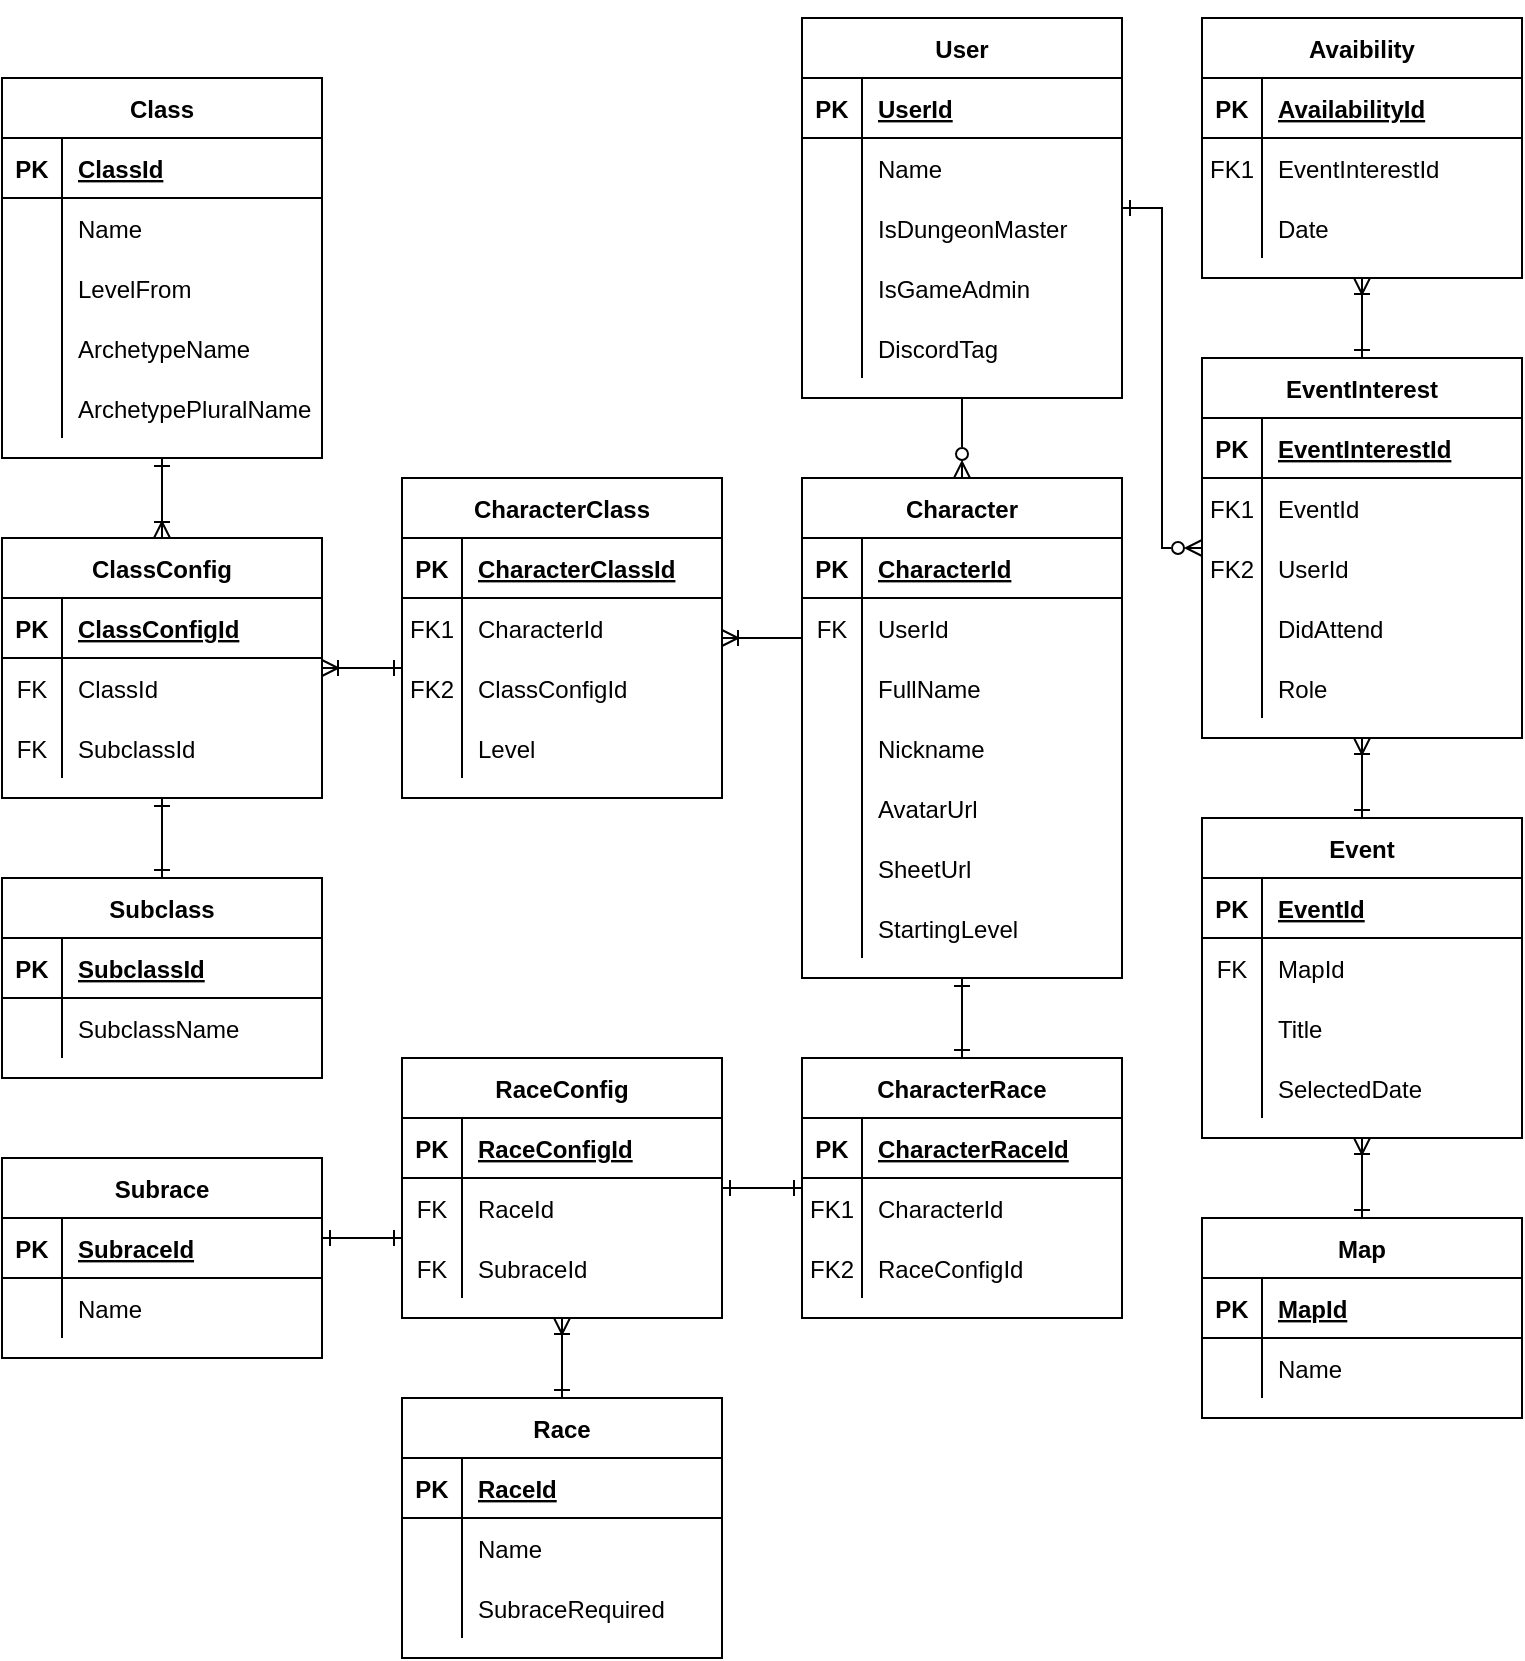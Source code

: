 <mxfile version="18.1.3" type="device"><diagram id="2PIoHwOyFSib4ZtVBoUn" name="Page-1"><mxGraphModel dx="2062" dy="1114" grid="1" gridSize="10" guides="1" tooltips="1" connect="1" arrows="1" fold="1" page="1" pageScale="1" pageWidth="827" pageHeight="1169" math="0" shadow="0"><root><mxCell id="0"/><mxCell id="1" parent="0"/><mxCell id="pl00mr86rT-ZZUNnbd3c-771" style="edgeStyle=elbowEdgeStyle;rounded=0;orthogonalLoop=1;jettySize=auto;elbow=vertical;html=1;startArrow=baseDash;startFill=0;endArrow=ERoneToMany;endFill=0;jumpStyle=arc;" parent="1" source="pl00mr86rT-ZZUNnbd3c-773" target="pl00mr86rT-ZZUNnbd3c-894" edge="1"><mxGeometry relative="1" as="geometry"/></mxCell><mxCell id="pl00mr86rT-ZZUNnbd3c-773" value="Character" style="shape=table;startSize=30;container=1;collapsible=1;childLayout=tableLayout;fixedRows=1;rowLines=0;fontStyle=1;align=center;resizeLast=1;strokeColor=default;" parent="1" vertex="1"><mxGeometry x="440" y="270" width="160" height="250" as="geometry"><mxRectangle x="250" y="50" width="100" height="30" as="alternateBounds"/></mxGeometry></mxCell><mxCell id="pl00mr86rT-ZZUNnbd3c-774" value="" style="shape=tableRow;horizontal=0;startSize=0;swimlaneHead=0;swimlaneBody=0;fillColor=none;collapsible=0;dropTarget=0;points=[[0,0.5],[1,0.5]];portConstraint=eastwest;top=0;left=0;right=0;bottom=1;strokeColor=default;" parent="pl00mr86rT-ZZUNnbd3c-773" vertex="1"><mxGeometry y="30" width="160" height="30" as="geometry"/></mxCell><mxCell id="pl00mr86rT-ZZUNnbd3c-775" value="PK" style="shape=partialRectangle;connectable=0;fillColor=none;top=0;left=0;bottom=0;right=0;fontStyle=1;overflow=hidden;strokeColor=default;" parent="pl00mr86rT-ZZUNnbd3c-774" vertex="1"><mxGeometry width="30" height="30" as="geometry"><mxRectangle width="30" height="30" as="alternateBounds"/></mxGeometry></mxCell><mxCell id="pl00mr86rT-ZZUNnbd3c-776" value="CharacterId" style="shape=partialRectangle;connectable=0;fillColor=none;top=0;left=0;bottom=0;right=0;align=left;spacingLeft=6;fontStyle=5;overflow=hidden;strokeColor=default;" parent="pl00mr86rT-ZZUNnbd3c-774" vertex="1"><mxGeometry x="30" width="130" height="30" as="geometry"><mxRectangle width="130" height="30" as="alternateBounds"/></mxGeometry></mxCell><mxCell id="pl00mr86rT-ZZUNnbd3c-777" value="" style="shape=tableRow;horizontal=0;startSize=0;swimlaneHead=0;swimlaneBody=0;fillColor=none;collapsible=0;dropTarget=0;points=[[0,0.5],[1,0.5]];portConstraint=eastwest;top=0;left=0;right=0;bottom=0;strokeColor=default;" parent="pl00mr86rT-ZZUNnbd3c-773" vertex="1"><mxGeometry y="60" width="160" height="30" as="geometry"/></mxCell><mxCell id="pl00mr86rT-ZZUNnbd3c-778" value="FK" style="shape=partialRectangle;connectable=0;fillColor=none;top=0;left=0;bottom=0;right=0;fontStyle=0;overflow=hidden;strokeColor=default;" parent="pl00mr86rT-ZZUNnbd3c-777" vertex="1"><mxGeometry width="30" height="30" as="geometry"><mxRectangle width="30" height="30" as="alternateBounds"/></mxGeometry></mxCell><mxCell id="pl00mr86rT-ZZUNnbd3c-779" value="UserId" style="shape=partialRectangle;connectable=0;fillColor=none;top=0;left=0;bottom=0;right=0;align=left;spacingLeft=6;fontStyle=0;overflow=hidden;strokeColor=default;" parent="pl00mr86rT-ZZUNnbd3c-777" vertex="1"><mxGeometry x="30" width="130" height="30" as="geometry"><mxRectangle width="130" height="30" as="alternateBounds"/></mxGeometry></mxCell><mxCell id="pl00mr86rT-ZZUNnbd3c-780" value="" style="shape=tableRow;horizontal=0;startSize=0;swimlaneHead=0;swimlaneBody=0;fillColor=none;collapsible=0;dropTarget=0;points=[[0,0.5],[1,0.5]];portConstraint=eastwest;top=0;left=0;right=0;bottom=0;strokeColor=default;" parent="pl00mr86rT-ZZUNnbd3c-773" vertex="1"><mxGeometry y="90" width="160" height="30" as="geometry"/></mxCell><mxCell id="pl00mr86rT-ZZUNnbd3c-781" value="" style="shape=partialRectangle;connectable=0;fillColor=none;top=0;left=0;bottom=0;right=0;editable=1;overflow=hidden;strokeColor=default;" parent="pl00mr86rT-ZZUNnbd3c-780" vertex="1"><mxGeometry width="30" height="30" as="geometry"><mxRectangle width="30" height="30" as="alternateBounds"/></mxGeometry></mxCell><mxCell id="pl00mr86rT-ZZUNnbd3c-782" value="FullName" style="shape=partialRectangle;connectable=0;fillColor=none;top=0;left=0;bottom=0;right=0;align=left;spacingLeft=6;overflow=hidden;strokeColor=default;" parent="pl00mr86rT-ZZUNnbd3c-780" vertex="1"><mxGeometry x="30" width="130" height="30" as="geometry"><mxRectangle width="130" height="30" as="alternateBounds"/></mxGeometry></mxCell><mxCell id="pl00mr86rT-ZZUNnbd3c-783" value="" style="shape=tableRow;horizontal=0;startSize=0;swimlaneHead=0;swimlaneBody=0;fillColor=none;collapsible=0;dropTarget=0;points=[[0,0.5],[1,0.5]];portConstraint=eastwest;top=0;left=0;right=0;bottom=0;strokeColor=default;" parent="pl00mr86rT-ZZUNnbd3c-773" vertex="1"><mxGeometry y="120" width="160" height="30" as="geometry"/></mxCell><mxCell id="pl00mr86rT-ZZUNnbd3c-784" value="" style="shape=partialRectangle;connectable=0;fillColor=none;top=0;left=0;bottom=0;right=0;editable=1;overflow=hidden;strokeColor=default;" parent="pl00mr86rT-ZZUNnbd3c-783" vertex="1"><mxGeometry width="30" height="30" as="geometry"><mxRectangle width="30" height="30" as="alternateBounds"/></mxGeometry></mxCell><mxCell id="pl00mr86rT-ZZUNnbd3c-785" value="Nickname" style="shape=partialRectangle;connectable=0;fillColor=none;top=0;left=0;bottom=0;right=0;align=left;spacingLeft=6;overflow=hidden;strokeColor=default;" parent="pl00mr86rT-ZZUNnbd3c-783" vertex="1"><mxGeometry x="30" width="130" height="30" as="geometry"><mxRectangle width="130" height="30" as="alternateBounds"/></mxGeometry></mxCell><mxCell id="pl00mr86rT-ZZUNnbd3c-786" value="" style="shape=tableRow;horizontal=0;startSize=0;swimlaneHead=0;swimlaneBody=0;fillColor=none;collapsible=0;dropTarget=0;points=[[0,0.5],[1,0.5]];portConstraint=eastwest;top=0;left=0;right=0;bottom=0;strokeColor=default;" parent="pl00mr86rT-ZZUNnbd3c-773" vertex="1"><mxGeometry y="150" width="160" height="30" as="geometry"/></mxCell><mxCell id="pl00mr86rT-ZZUNnbd3c-787" value="" style="shape=partialRectangle;connectable=0;fillColor=none;top=0;left=0;bottom=0;right=0;editable=1;overflow=hidden;strokeColor=default;" parent="pl00mr86rT-ZZUNnbd3c-786" vertex="1"><mxGeometry width="30" height="30" as="geometry"><mxRectangle width="30" height="30" as="alternateBounds"/></mxGeometry></mxCell><mxCell id="pl00mr86rT-ZZUNnbd3c-788" value="AvatarUrl" style="shape=partialRectangle;connectable=0;fillColor=none;top=0;left=0;bottom=0;right=0;align=left;spacingLeft=6;overflow=hidden;strokeColor=default;" parent="pl00mr86rT-ZZUNnbd3c-786" vertex="1"><mxGeometry x="30" width="130" height="30" as="geometry"><mxRectangle width="130" height="30" as="alternateBounds"/></mxGeometry></mxCell><mxCell id="pl00mr86rT-ZZUNnbd3c-789" value="" style="shape=tableRow;horizontal=0;startSize=0;swimlaneHead=0;swimlaneBody=0;fillColor=none;collapsible=0;dropTarget=0;points=[[0,0.5],[1,0.5]];portConstraint=eastwest;top=0;left=0;right=0;bottom=0;strokeColor=default;" parent="pl00mr86rT-ZZUNnbd3c-773" vertex="1"><mxGeometry y="180" width="160" height="30" as="geometry"/></mxCell><mxCell id="pl00mr86rT-ZZUNnbd3c-790" value="" style="shape=partialRectangle;connectable=0;fillColor=none;top=0;left=0;bottom=0;right=0;editable=1;overflow=hidden;strokeColor=default;" parent="pl00mr86rT-ZZUNnbd3c-789" vertex="1"><mxGeometry width="30" height="30" as="geometry"><mxRectangle width="30" height="30" as="alternateBounds"/></mxGeometry></mxCell><mxCell id="pl00mr86rT-ZZUNnbd3c-791" value="SheetUrl" style="shape=partialRectangle;connectable=0;fillColor=none;top=0;left=0;bottom=0;right=0;align=left;spacingLeft=6;overflow=hidden;strokeColor=default;" parent="pl00mr86rT-ZZUNnbd3c-789" vertex="1"><mxGeometry x="30" width="130" height="30" as="geometry"><mxRectangle width="130" height="30" as="alternateBounds"/></mxGeometry></mxCell><mxCell id="pl00mr86rT-ZZUNnbd3c-792" value="" style="shape=tableRow;horizontal=0;startSize=0;swimlaneHead=0;swimlaneBody=0;fillColor=none;collapsible=0;dropTarget=0;points=[[0,0.5],[1,0.5]];portConstraint=eastwest;top=0;left=0;right=0;bottom=0;strokeColor=default;" parent="pl00mr86rT-ZZUNnbd3c-773" vertex="1"><mxGeometry y="210" width="160" height="30" as="geometry"/></mxCell><mxCell id="pl00mr86rT-ZZUNnbd3c-793" value="" style="shape=partialRectangle;connectable=0;fillColor=none;top=0;left=0;bottom=0;right=0;editable=1;overflow=hidden;strokeColor=default;" parent="pl00mr86rT-ZZUNnbd3c-792" vertex="1"><mxGeometry width="30" height="30" as="geometry"><mxRectangle width="30" height="30" as="alternateBounds"/></mxGeometry></mxCell><mxCell id="pl00mr86rT-ZZUNnbd3c-794" value="StartingLevel" style="shape=partialRectangle;connectable=0;fillColor=none;top=0;left=0;bottom=0;right=0;align=left;spacingLeft=6;overflow=hidden;strokeColor=default;" parent="pl00mr86rT-ZZUNnbd3c-792" vertex="1"><mxGeometry x="30" width="130" height="30" as="geometry"><mxRectangle width="130" height="30" as="alternateBounds"/></mxGeometry></mxCell><mxCell id="pl00mr86rT-ZZUNnbd3c-795" style="edgeStyle=elbowEdgeStyle;rounded=0;orthogonalLoop=1;jettySize=auto;elbow=vertical;html=1;startArrow=ERone;startFill=0;endArrow=ERoneToMany;endFill=0;jumpStyle=arc;" parent="1" source="pl00mr86rT-ZZUNnbd3c-796" target="pl00mr86rT-ZZUNnbd3c-810" edge="1"><mxGeometry relative="1" as="geometry"/></mxCell><mxCell id="pl00mr86rT-ZZUNnbd3c-796" value="Event" style="shape=table;startSize=30;container=1;collapsible=1;childLayout=tableLayout;fixedRows=1;rowLines=0;fontStyle=1;align=center;resizeLast=1;strokeColor=default;" parent="1" vertex="1"><mxGeometry x="640" y="440" width="160" height="160" as="geometry"/></mxCell><mxCell id="pl00mr86rT-ZZUNnbd3c-797" value="" style="shape=tableRow;horizontal=0;startSize=0;swimlaneHead=0;swimlaneBody=0;fillColor=none;collapsible=0;dropTarget=0;points=[[0,0.5],[1,0.5]];portConstraint=eastwest;top=0;left=0;right=0;bottom=1;strokeColor=default;" parent="pl00mr86rT-ZZUNnbd3c-796" vertex="1"><mxGeometry y="30" width="160" height="30" as="geometry"/></mxCell><mxCell id="pl00mr86rT-ZZUNnbd3c-798" value="PK" style="shape=partialRectangle;connectable=0;fillColor=none;top=0;left=0;bottom=0;right=0;fontStyle=1;overflow=hidden;strokeColor=default;" parent="pl00mr86rT-ZZUNnbd3c-797" vertex="1"><mxGeometry width="30" height="30" as="geometry"><mxRectangle width="30" height="30" as="alternateBounds"/></mxGeometry></mxCell><mxCell id="pl00mr86rT-ZZUNnbd3c-799" value="EventId" style="shape=partialRectangle;connectable=0;fillColor=none;top=0;left=0;bottom=0;right=0;align=left;spacingLeft=6;fontStyle=5;overflow=hidden;strokeColor=default;" parent="pl00mr86rT-ZZUNnbd3c-797" vertex="1"><mxGeometry x="30" width="130" height="30" as="geometry"><mxRectangle width="130" height="30" as="alternateBounds"/></mxGeometry></mxCell><mxCell id="eulOB5lbCANw5u2mV5R6-4" value="" style="shape=tableRow;horizontal=0;startSize=0;swimlaneHead=0;swimlaneBody=0;fillColor=none;collapsible=0;dropTarget=0;points=[[0,0.5],[1,0.5]];portConstraint=eastwest;top=0;left=0;right=0;bottom=0;" vertex="1" parent="pl00mr86rT-ZZUNnbd3c-796"><mxGeometry y="60" width="160" height="30" as="geometry"/></mxCell><mxCell id="eulOB5lbCANw5u2mV5R6-5" value="FK" style="shape=partialRectangle;connectable=0;fillColor=none;top=0;left=0;bottom=0;right=0;fontStyle=0;overflow=hidden;" vertex="1" parent="eulOB5lbCANw5u2mV5R6-4"><mxGeometry width="30" height="30" as="geometry"><mxRectangle width="30" height="30" as="alternateBounds"/></mxGeometry></mxCell><mxCell id="eulOB5lbCANw5u2mV5R6-6" value="MapId" style="shape=partialRectangle;connectable=0;fillColor=none;top=0;left=0;bottom=0;right=0;align=left;spacingLeft=6;fontStyle=0;overflow=hidden;" vertex="1" parent="eulOB5lbCANw5u2mV5R6-4"><mxGeometry x="30" width="130" height="30" as="geometry"><mxRectangle width="130" height="30" as="alternateBounds"/></mxGeometry></mxCell><mxCell id="pl00mr86rT-ZZUNnbd3c-803" value="" style="shape=tableRow;horizontal=0;startSize=0;swimlaneHead=0;swimlaneBody=0;fillColor=none;collapsible=0;dropTarget=0;points=[[0,0.5],[1,0.5]];portConstraint=eastwest;top=0;left=0;right=0;bottom=0;strokeColor=default;" parent="pl00mr86rT-ZZUNnbd3c-796" vertex="1"><mxGeometry y="90" width="160" height="30" as="geometry"/></mxCell><mxCell id="pl00mr86rT-ZZUNnbd3c-804" value="" style="shape=partialRectangle;connectable=0;fillColor=none;top=0;left=0;bottom=0;right=0;editable=1;overflow=hidden;strokeColor=default;" parent="pl00mr86rT-ZZUNnbd3c-803" vertex="1"><mxGeometry width="30" height="30" as="geometry"><mxRectangle width="30" height="30" as="alternateBounds"/></mxGeometry></mxCell><mxCell id="pl00mr86rT-ZZUNnbd3c-805" value="Title" style="shape=partialRectangle;connectable=0;fillColor=none;top=0;left=0;bottom=0;right=0;align=left;spacingLeft=6;overflow=hidden;strokeColor=default;" parent="pl00mr86rT-ZZUNnbd3c-803" vertex="1"><mxGeometry x="30" width="130" height="30" as="geometry"><mxRectangle width="130" height="30" as="alternateBounds"/></mxGeometry></mxCell><mxCell id="pl00mr86rT-ZZUNnbd3c-806" value="" style="shape=tableRow;horizontal=0;startSize=0;swimlaneHead=0;swimlaneBody=0;fillColor=none;collapsible=0;dropTarget=0;points=[[0,0.5],[1,0.5]];portConstraint=eastwest;top=0;left=0;right=0;bottom=0;strokeColor=default;" parent="pl00mr86rT-ZZUNnbd3c-796" vertex="1"><mxGeometry y="120" width="160" height="30" as="geometry"/></mxCell><mxCell id="pl00mr86rT-ZZUNnbd3c-807" value="" style="shape=partialRectangle;connectable=0;fillColor=none;top=0;left=0;bottom=0;right=0;editable=1;overflow=hidden;strokeColor=default;" parent="pl00mr86rT-ZZUNnbd3c-806" vertex="1"><mxGeometry width="30" height="30" as="geometry"><mxRectangle width="30" height="30" as="alternateBounds"/></mxGeometry></mxCell><mxCell id="pl00mr86rT-ZZUNnbd3c-808" value="SelectedDate" style="shape=partialRectangle;connectable=0;fillColor=none;top=0;left=0;bottom=0;right=0;align=left;spacingLeft=6;overflow=hidden;strokeColor=default;" parent="pl00mr86rT-ZZUNnbd3c-806" vertex="1"><mxGeometry x="30" width="130" height="30" as="geometry"><mxRectangle width="130" height="30" as="alternateBounds"/></mxGeometry></mxCell><mxCell id="pl00mr86rT-ZZUNnbd3c-809" style="edgeStyle=elbowEdgeStyle;rounded=0;orthogonalLoop=1;jettySize=auto;elbow=vertical;html=1;startArrow=ERone;startFill=0;endArrow=ERoneToMany;endFill=0;jumpStyle=arc;" parent="1" source="pl00mr86rT-ZZUNnbd3c-810" target="pl00mr86rT-ZZUNnbd3c-823" edge="1"><mxGeometry relative="1" as="geometry"/></mxCell><mxCell id="pl00mr86rT-ZZUNnbd3c-810" value="EventInterest" style="shape=table;startSize=30;container=1;collapsible=1;childLayout=tableLayout;fixedRows=1;rowLines=0;fontStyle=1;align=center;resizeLast=1;strokeColor=default;" parent="1" vertex="1"><mxGeometry x="640" y="210" width="160" height="190" as="geometry"/></mxCell><mxCell id="pl00mr86rT-ZZUNnbd3c-811" value="" style="shape=tableRow;horizontal=0;startSize=0;swimlaneHead=0;swimlaneBody=0;fillColor=none;collapsible=0;dropTarget=0;points=[[0,0.5],[1,0.5]];portConstraint=eastwest;top=0;left=0;right=0;bottom=1;strokeColor=default;" parent="pl00mr86rT-ZZUNnbd3c-810" vertex="1"><mxGeometry y="30" width="160" height="30" as="geometry"/></mxCell><mxCell id="pl00mr86rT-ZZUNnbd3c-812" value="PK" style="shape=partialRectangle;connectable=0;fillColor=none;top=0;left=0;bottom=0;right=0;fontStyle=1;overflow=hidden;strokeColor=default;" parent="pl00mr86rT-ZZUNnbd3c-811" vertex="1"><mxGeometry width="30" height="30" as="geometry"><mxRectangle width="30" height="30" as="alternateBounds"/></mxGeometry></mxCell><mxCell id="pl00mr86rT-ZZUNnbd3c-813" value="EventInterestId" style="shape=partialRectangle;connectable=0;fillColor=none;top=0;left=0;bottom=0;right=0;align=left;spacingLeft=6;fontStyle=5;overflow=hidden;strokeColor=default;" parent="pl00mr86rT-ZZUNnbd3c-811" vertex="1"><mxGeometry x="30" width="130" height="30" as="geometry"><mxRectangle width="130" height="30" as="alternateBounds"/></mxGeometry></mxCell><mxCell id="pl00mr86rT-ZZUNnbd3c-814" value="" style="shape=tableRow;horizontal=0;startSize=0;swimlaneHead=0;swimlaneBody=0;fillColor=none;collapsible=0;dropTarget=0;points=[[0,0.5],[1,0.5]];portConstraint=eastwest;top=0;left=0;right=0;bottom=0;strokeColor=default;" parent="pl00mr86rT-ZZUNnbd3c-810" vertex="1"><mxGeometry y="60" width="160" height="30" as="geometry"/></mxCell><mxCell id="pl00mr86rT-ZZUNnbd3c-815" value="FK1" style="shape=partialRectangle;connectable=0;fillColor=none;top=0;left=0;bottom=0;right=0;fontStyle=0;overflow=hidden;strokeColor=default;" parent="pl00mr86rT-ZZUNnbd3c-814" vertex="1"><mxGeometry width="30" height="30" as="geometry"><mxRectangle width="30" height="30" as="alternateBounds"/></mxGeometry></mxCell><mxCell id="pl00mr86rT-ZZUNnbd3c-816" value="EventId" style="shape=partialRectangle;connectable=0;fillColor=none;top=0;left=0;bottom=0;right=0;align=left;spacingLeft=6;fontStyle=0;overflow=hidden;strokeColor=default;" parent="pl00mr86rT-ZZUNnbd3c-814" vertex="1"><mxGeometry x="30" width="130" height="30" as="geometry"><mxRectangle width="130" height="30" as="alternateBounds"/></mxGeometry></mxCell><mxCell id="pl00mr86rT-ZZUNnbd3c-817" value="" style="shape=tableRow;horizontal=0;startSize=0;swimlaneHead=0;swimlaneBody=0;fillColor=none;collapsible=0;dropTarget=0;points=[[0,0.5],[1,0.5]];portConstraint=eastwest;top=0;left=0;right=0;bottom=0;strokeColor=default;" parent="pl00mr86rT-ZZUNnbd3c-810" vertex="1"><mxGeometry y="90" width="160" height="30" as="geometry"/></mxCell><mxCell id="pl00mr86rT-ZZUNnbd3c-818" value="FK2" style="shape=partialRectangle;connectable=0;fillColor=none;top=0;left=0;bottom=0;right=0;fontStyle=0;overflow=hidden;strokeColor=default;" parent="pl00mr86rT-ZZUNnbd3c-817" vertex="1"><mxGeometry width="30" height="30" as="geometry"><mxRectangle width="30" height="30" as="alternateBounds"/></mxGeometry></mxCell><mxCell id="pl00mr86rT-ZZUNnbd3c-819" value="UserId" style="shape=partialRectangle;connectable=0;fillColor=none;top=0;left=0;bottom=0;right=0;align=left;spacingLeft=6;fontStyle=0;overflow=hidden;strokeColor=default;" parent="pl00mr86rT-ZZUNnbd3c-817" vertex="1"><mxGeometry x="30" width="130" height="30" as="geometry"><mxRectangle width="130" height="30" as="alternateBounds"/></mxGeometry></mxCell><mxCell id="pl00mr86rT-ZZUNnbd3c-820" value="" style="shape=tableRow;horizontal=0;startSize=0;swimlaneHead=0;swimlaneBody=0;fillColor=none;collapsible=0;dropTarget=0;points=[[0,0.5],[1,0.5]];portConstraint=eastwest;top=0;left=0;right=0;bottom=0;strokeColor=default;" parent="pl00mr86rT-ZZUNnbd3c-810" vertex="1"><mxGeometry y="120" width="160" height="30" as="geometry"/></mxCell><mxCell id="pl00mr86rT-ZZUNnbd3c-821" value="" style="shape=partialRectangle;connectable=0;fillColor=none;top=0;left=0;bottom=0;right=0;editable=1;overflow=hidden;strokeColor=default;" parent="pl00mr86rT-ZZUNnbd3c-820" vertex="1"><mxGeometry width="30" height="30" as="geometry"><mxRectangle width="30" height="30" as="alternateBounds"/></mxGeometry></mxCell><mxCell id="pl00mr86rT-ZZUNnbd3c-822" value="DidAttend" style="shape=partialRectangle;connectable=0;fillColor=none;top=0;left=0;bottom=0;right=0;align=left;spacingLeft=6;overflow=hidden;strokeColor=default;" parent="pl00mr86rT-ZZUNnbd3c-820" vertex="1"><mxGeometry x="30" width="130" height="30" as="geometry"><mxRectangle width="130" height="30" as="alternateBounds"/></mxGeometry></mxCell><mxCell id="u3rQ0SzodB-7-QJW2lzJ-1" value="" style="shape=tableRow;horizontal=0;startSize=0;swimlaneHead=0;swimlaneBody=0;fillColor=none;collapsible=0;dropTarget=0;points=[[0,0.5],[1,0.5]];portConstraint=eastwest;top=0;left=0;right=0;bottom=0;" parent="pl00mr86rT-ZZUNnbd3c-810" vertex="1"><mxGeometry y="150" width="160" height="30" as="geometry"/></mxCell><mxCell id="u3rQ0SzodB-7-QJW2lzJ-2" value="" style="shape=partialRectangle;connectable=0;fillColor=none;top=0;left=0;bottom=0;right=0;editable=1;overflow=hidden;" parent="u3rQ0SzodB-7-QJW2lzJ-1" vertex="1"><mxGeometry width="30" height="30" as="geometry"><mxRectangle width="30" height="30" as="alternateBounds"/></mxGeometry></mxCell><mxCell id="u3rQ0SzodB-7-QJW2lzJ-3" value="Role" style="shape=partialRectangle;connectable=0;fillColor=none;top=0;left=0;bottom=0;right=0;align=left;spacingLeft=6;overflow=hidden;" parent="u3rQ0SzodB-7-QJW2lzJ-1" vertex="1"><mxGeometry x="30" width="130" height="30" as="geometry"><mxRectangle width="130" height="30" as="alternateBounds"/></mxGeometry></mxCell><mxCell id="pl00mr86rT-ZZUNnbd3c-823" value="Avaibility" style="shape=table;startSize=30;container=1;collapsible=1;childLayout=tableLayout;fixedRows=1;rowLines=0;fontStyle=1;align=center;resizeLast=1;strokeColor=default;" parent="1" vertex="1"><mxGeometry x="640" y="40" width="160" height="130" as="geometry"/></mxCell><mxCell id="pl00mr86rT-ZZUNnbd3c-824" value="" style="shape=tableRow;horizontal=0;startSize=0;swimlaneHead=0;swimlaneBody=0;fillColor=none;collapsible=0;dropTarget=0;points=[[0,0.5],[1,0.5]];portConstraint=eastwest;top=0;left=0;right=0;bottom=1;strokeColor=default;" parent="pl00mr86rT-ZZUNnbd3c-823" vertex="1"><mxGeometry y="30" width="160" height="30" as="geometry"/></mxCell><mxCell id="pl00mr86rT-ZZUNnbd3c-825" value="PK" style="shape=partialRectangle;connectable=0;fillColor=none;top=0;left=0;bottom=0;right=0;fontStyle=1;overflow=hidden;strokeColor=default;" parent="pl00mr86rT-ZZUNnbd3c-824" vertex="1"><mxGeometry width="30" height="30" as="geometry"><mxRectangle width="30" height="30" as="alternateBounds"/></mxGeometry></mxCell><mxCell id="pl00mr86rT-ZZUNnbd3c-826" value="AvailabilityId" style="shape=partialRectangle;connectable=0;fillColor=none;top=0;left=0;bottom=0;right=0;align=left;spacingLeft=6;fontStyle=5;overflow=hidden;strokeColor=default;" parent="pl00mr86rT-ZZUNnbd3c-824" vertex="1"><mxGeometry x="30" width="130" height="30" as="geometry"><mxRectangle width="130" height="30" as="alternateBounds"/></mxGeometry></mxCell><mxCell id="pl00mr86rT-ZZUNnbd3c-827" value="" style="shape=tableRow;horizontal=0;startSize=0;swimlaneHead=0;swimlaneBody=0;fillColor=none;collapsible=0;dropTarget=0;points=[[0,0.5],[1,0.5]];portConstraint=eastwest;top=0;left=0;right=0;bottom=0;strokeColor=default;" parent="pl00mr86rT-ZZUNnbd3c-823" vertex="1"><mxGeometry y="60" width="160" height="30" as="geometry"/></mxCell><mxCell id="pl00mr86rT-ZZUNnbd3c-828" value="FK1" style="shape=partialRectangle;connectable=0;fillColor=none;top=0;left=0;bottom=0;right=0;fontStyle=0;overflow=hidden;strokeColor=default;" parent="pl00mr86rT-ZZUNnbd3c-827" vertex="1"><mxGeometry width="30" height="30" as="geometry"><mxRectangle width="30" height="30" as="alternateBounds"/></mxGeometry></mxCell><mxCell id="pl00mr86rT-ZZUNnbd3c-829" value="EventInterestId" style="shape=partialRectangle;connectable=0;fillColor=none;top=0;left=0;bottom=0;right=0;align=left;spacingLeft=6;fontStyle=0;overflow=hidden;strokeColor=default;" parent="pl00mr86rT-ZZUNnbd3c-827" vertex="1"><mxGeometry x="30" width="130" height="30" as="geometry"><mxRectangle width="130" height="30" as="alternateBounds"/></mxGeometry></mxCell><mxCell id="pl00mr86rT-ZZUNnbd3c-833" value="" style="shape=tableRow;horizontal=0;startSize=0;swimlaneHead=0;swimlaneBody=0;fillColor=none;collapsible=0;dropTarget=0;points=[[0,0.5],[1,0.5]];portConstraint=eastwest;top=0;left=0;right=0;bottom=0;strokeColor=default;" parent="pl00mr86rT-ZZUNnbd3c-823" vertex="1"><mxGeometry y="90" width="160" height="30" as="geometry"/></mxCell><mxCell id="pl00mr86rT-ZZUNnbd3c-834" value="" style="shape=partialRectangle;connectable=0;fillColor=none;top=0;left=0;bottom=0;right=0;editable=1;overflow=hidden;strokeColor=default;" parent="pl00mr86rT-ZZUNnbd3c-833" vertex="1"><mxGeometry width="30" height="30" as="geometry"><mxRectangle width="30" height="30" as="alternateBounds"/></mxGeometry></mxCell><mxCell id="pl00mr86rT-ZZUNnbd3c-835" value="Date" style="shape=partialRectangle;connectable=0;fillColor=none;top=0;left=0;bottom=0;right=0;align=left;spacingLeft=6;overflow=hidden;strokeColor=default;" parent="pl00mr86rT-ZZUNnbd3c-833" vertex="1"><mxGeometry x="30" width="130" height="30" as="geometry"><mxRectangle width="130" height="30" as="alternateBounds"/></mxGeometry></mxCell><mxCell id="pl00mr86rT-ZZUNnbd3c-836" style="edgeStyle=elbowEdgeStyle;rounded=0;orthogonalLoop=1;jettySize=auto;elbow=vertical;html=1;startArrow=baseDash;startFill=0;endArrow=ERzeroToMany;endFill=0;jumpStyle=arc;" parent="1" source="pl00mr86rT-ZZUNnbd3c-838" target="pl00mr86rT-ZZUNnbd3c-773" edge="1"><mxGeometry relative="1" as="geometry"/></mxCell><mxCell id="pl00mr86rT-ZZUNnbd3c-837" style="edgeStyle=elbowEdgeStyle;orthogonalLoop=1;jettySize=auto;html=1;startArrow=ERone;startFill=0;endArrow=ERzeroToMany;endFill=0;rounded=0;jumpStyle=arc;" parent="1" source="pl00mr86rT-ZZUNnbd3c-838" target="pl00mr86rT-ZZUNnbd3c-810" edge="1"><mxGeometry relative="1" as="geometry"/></mxCell><mxCell id="pl00mr86rT-ZZUNnbd3c-838" value="User" style="shape=table;startSize=30;container=1;collapsible=1;childLayout=tableLayout;fixedRows=1;rowLines=0;fontStyle=1;align=center;resizeLast=1;strokeColor=default;" parent="1" vertex="1"><mxGeometry x="440" y="40" width="160" height="190" as="geometry"/></mxCell><mxCell id="pl00mr86rT-ZZUNnbd3c-839" value="" style="shape=tableRow;horizontal=0;startSize=0;swimlaneHead=0;swimlaneBody=0;fillColor=none;collapsible=0;dropTarget=0;points=[[0,0.5],[1,0.5]];portConstraint=eastwest;top=0;left=0;right=0;bottom=1;strokeColor=default;" parent="pl00mr86rT-ZZUNnbd3c-838" vertex="1"><mxGeometry y="30" width="160" height="30" as="geometry"/></mxCell><mxCell id="pl00mr86rT-ZZUNnbd3c-840" value="PK" style="shape=partialRectangle;connectable=0;fillColor=none;top=0;left=0;bottom=0;right=0;fontStyle=1;overflow=hidden;strokeColor=default;" parent="pl00mr86rT-ZZUNnbd3c-839" vertex="1"><mxGeometry width="30" height="30" as="geometry"><mxRectangle width="30" height="30" as="alternateBounds"/></mxGeometry></mxCell><mxCell id="pl00mr86rT-ZZUNnbd3c-841" value="UserId" style="shape=partialRectangle;connectable=0;fillColor=none;top=0;left=0;bottom=0;right=0;align=left;spacingLeft=6;fontStyle=5;overflow=hidden;strokeColor=default;" parent="pl00mr86rT-ZZUNnbd3c-839" vertex="1"><mxGeometry x="30" width="130" height="30" as="geometry"><mxRectangle width="130" height="30" as="alternateBounds"/></mxGeometry></mxCell><mxCell id="pl00mr86rT-ZZUNnbd3c-842" value="" style="shape=tableRow;horizontal=0;startSize=0;swimlaneHead=0;swimlaneBody=0;fillColor=none;collapsible=0;dropTarget=0;points=[[0,0.5],[1,0.5]];portConstraint=eastwest;top=0;left=0;right=0;bottom=0;strokeColor=default;" parent="pl00mr86rT-ZZUNnbd3c-838" vertex="1"><mxGeometry y="60" width="160" height="30" as="geometry"/></mxCell><mxCell id="pl00mr86rT-ZZUNnbd3c-843" value="" style="shape=partialRectangle;connectable=0;fillColor=none;top=0;left=0;bottom=0;right=0;editable=1;overflow=hidden;strokeColor=default;" parent="pl00mr86rT-ZZUNnbd3c-842" vertex="1"><mxGeometry width="30" height="30" as="geometry"><mxRectangle width="30" height="30" as="alternateBounds"/></mxGeometry></mxCell><mxCell id="pl00mr86rT-ZZUNnbd3c-844" value="Name" style="shape=partialRectangle;connectable=0;fillColor=none;top=0;left=0;bottom=0;right=0;align=left;spacingLeft=6;overflow=hidden;strokeColor=default;" parent="pl00mr86rT-ZZUNnbd3c-842" vertex="1"><mxGeometry x="30" width="130" height="30" as="geometry"><mxRectangle width="130" height="30" as="alternateBounds"/></mxGeometry></mxCell><mxCell id="pl00mr86rT-ZZUNnbd3c-845" value="" style="shape=tableRow;horizontal=0;startSize=0;swimlaneHead=0;swimlaneBody=0;fillColor=none;collapsible=0;dropTarget=0;points=[[0,0.5],[1,0.5]];portConstraint=eastwest;top=0;left=0;right=0;bottom=0;strokeColor=default;" parent="pl00mr86rT-ZZUNnbd3c-838" vertex="1"><mxGeometry y="90" width="160" height="30" as="geometry"/></mxCell><mxCell id="pl00mr86rT-ZZUNnbd3c-846" value="" style="shape=partialRectangle;connectable=0;fillColor=none;top=0;left=0;bottom=0;right=0;editable=1;overflow=hidden;strokeColor=default;" parent="pl00mr86rT-ZZUNnbd3c-845" vertex="1"><mxGeometry width="30" height="30" as="geometry"><mxRectangle width="30" height="30" as="alternateBounds"/></mxGeometry></mxCell><mxCell id="pl00mr86rT-ZZUNnbd3c-847" value="IsDungeonMaster" style="shape=partialRectangle;connectable=0;fillColor=none;top=0;left=0;bottom=0;right=0;align=left;spacingLeft=6;overflow=hidden;strokeColor=default;" parent="pl00mr86rT-ZZUNnbd3c-845" vertex="1"><mxGeometry x="30" width="130" height="30" as="geometry"><mxRectangle width="130" height="30" as="alternateBounds"/></mxGeometry></mxCell><mxCell id="pl00mr86rT-ZZUNnbd3c-848" value="" style="shape=tableRow;horizontal=0;startSize=0;swimlaneHead=0;swimlaneBody=0;fillColor=none;collapsible=0;dropTarget=0;points=[[0,0.5],[1,0.5]];portConstraint=eastwest;top=0;left=0;right=0;bottom=0;strokeColor=default;" parent="pl00mr86rT-ZZUNnbd3c-838" vertex="1"><mxGeometry y="120" width="160" height="30" as="geometry"/></mxCell><mxCell id="pl00mr86rT-ZZUNnbd3c-849" value="" style="shape=partialRectangle;connectable=0;fillColor=none;top=0;left=0;bottom=0;right=0;editable=1;overflow=hidden;strokeColor=default;" parent="pl00mr86rT-ZZUNnbd3c-848" vertex="1"><mxGeometry width="30" height="30" as="geometry"><mxRectangle width="30" height="30" as="alternateBounds"/></mxGeometry></mxCell><mxCell id="pl00mr86rT-ZZUNnbd3c-850" value="IsGameAdmin" style="shape=partialRectangle;connectable=0;fillColor=none;top=0;left=0;bottom=0;right=0;align=left;spacingLeft=6;overflow=hidden;strokeColor=default;" parent="pl00mr86rT-ZZUNnbd3c-848" vertex="1"><mxGeometry x="30" width="130" height="30" as="geometry"><mxRectangle width="130" height="30" as="alternateBounds"/></mxGeometry></mxCell><mxCell id="pl00mr86rT-ZZUNnbd3c-851" value="" style="shape=tableRow;horizontal=0;startSize=0;swimlaneHead=0;swimlaneBody=0;fillColor=none;collapsible=0;dropTarget=0;points=[[0,0.5],[1,0.5]];portConstraint=eastwest;top=0;left=0;right=0;bottom=0;strokeColor=default;" parent="pl00mr86rT-ZZUNnbd3c-838" vertex="1"><mxGeometry y="150" width="160" height="30" as="geometry"/></mxCell><mxCell id="pl00mr86rT-ZZUNnbd3c-852" value="" style="shape=partialRectangle;connectable=0;fillColor=none;top=0;left=0;bottom=0;right=0;editable=1;overflow=hidden;strokeColor=default;" parent="pl00mr86rT-ZZUNnbd3c-851" vertex="1"><mxGeometry width="30" height="30" as="geometry"><mxRectangle width="30" height="30" as="alternateBounds"/></mxGeometry></mxCell><mxCell id="pl00mr86rT-ZZUNnbd3c-853" value="DiscordTag" style="shape=partialRectangle;connectable=0;fillColor=none;top=0;left=0;bottom=0;right=0;align=left;spacingLeft=6;overflow=hidden;strokeColor=default;" parent="pl00mr86rT-ZZUNnbd3c-851" vertex="1"><mxGeometry x="30" width="130" height="30" as="geometry"><mxRectangle width="130" height="30" as="alternateBounds"/></mxGeometry></mxCell><mxCell id="pl00mr86rT-ZZUNnbd3c-855" value="Class" style="shape=table;startSize=30;container=1;collapsible=1;childLayout=tableLayout;fixedRows=1;rowLines=0;fontStyle=1;align=center;resizeLast=1;strokeColor=default;" parent="1" vertex="1"><mxGeometry x="40" y="70" width="160" height="190" as="geometry"/></mxCell><mxCell id="pl00mr86rT-ZZUNnbd3c-856" value="" style="shape=tableRow;horizontal=0;startSize=0;swimlaneHead=0;swimlaneBody=0;fillColor=none;collapsible=0;dropTarget=0;points=[[0,0.5],[1,0.5]];portConstraint=eastwest;top=0;left=0;right=0;bottom=1;strokeColor=default;" parent="pl00mr86rT-ZZUNnbd3c-855" vertex="1"><mxGeometry y="30" width="160" height="30" as="geometry"/></mxCell><mxCell id="pl00mr86rT-ZZUNnbd3c-857" value="PK" style="shape=partialRectangle;connectable=0;fillColor=none;top=0;left=0;bottom=0;right=0;fontStyle=1;overflow=hidden;strokeColor=default;" parent="pl00mr86rT-ZZUNnbd3c-856" vertex="1"><mxGeometry width="30" height="30" as="geometry"><mxRectangle width="30" height="30" as="alternateBounds"/></mxGeometry></mxCell><mxCell id="pl00mr86rT-ZZUNnbd3c-858" value="ClassId" style="shape=partialRectangle;connectable=0;fillColor=none;top=0;left=0;bottom=0;right=0;align=left;spacingLeft=6;fontStyle=5;overflow=hidden;strokeColor=default;" parent="pl00mr86rT-ZZUNnbd3c-856" vertex="1"><mxGeometry x="30" width="130" height="30" as="geometry"><mxRectangle width="130" height="30" as="alternateBounds"/></mxGeometry></mxCell><mxCell id="pl00mr86rT-ZZUNnbd3c-859" value="" style="shape=tableRow;horizontal=0;startSize=0;swimlaneHead=0;swimlaneBody=0;fillColor=none;collapsible=0;dropTarget=0;points=[[0,0.5],[1,0.5]];portConstraint=eastwest;top=0;left=0;right=0;bottom=0;strokeColor=default;" parent="pl00mr86rT-ZZUNnbd3c-855" vertex="1"><mxGeometry y="60" width="160" height="30" as="geometry"/></mxCell><mxCell id="pl00mr86rT-ZZUNnbd3c-860" value="" style="shape=partialRectangle;connectable=0;fillColor=none;top=0;left=0;bottom=0;right=0;editable=1;overflow=hidden;strokeColor=default;" parent="pl00mr86rT-ZZUNnbd3c-859" vertex="1"><mxGeometry width="30" height="30" as="geometry"><mxRectangle width="30" height="30" as="alternateBounds"/></mxGeometry></mxCell><mxCell id="pl00mr86rT-ZZUNnbd3c-861" value="Name" style="shape=partialRectangle;connectable=0;fillColor=none;top=0;left=0;bottom=0;right=0;align=left;spacingLeft=6;overflow=hidden;strokeColor=default;" parent="pl00mr86rT-ZZUNnbd3c-859" vertex="1"><mxGeometry x="30" width="130" height="30" as="geometry"><mxRectangle width="130" height="30" as="alternateBounds"/></mxGeometry></mxCell><mxCell id="pl00mr86rT-ZZUNnbd3c-862" value="" style="shape=tableRow;horizontal=0;startSize=0;swimlaneHead=0;swimlaneBody=0;fillColor=none;collapsible=0;dropTarget=0;points=[[0,0.5],[1,0.5]];portConstraint=eastwest;top=0;left=0;right=0;bottom=0;strokeColor=default;" parent="pl00mr86rT-ZZUNnbd3c-855" vertex="1"><mxGeometry y="90" width="160" height="30" as="geometry"/></mxCell><mxCell id="pl00mr86rT-ZZUNnbd3c-863" value="" style="shape=partialRectangle;connectable=0;fillColor=none;top=0;left=0;bottom=0;right=0;editable=1;overflow=hidden;strokeColor=default;" parent="pl00mr86rT-ZZUNnbd3c-862" vertex="1"><mxGeometry width="30" height="30" as="geometry"><mxRectangle width="30" height="30" as="alternateBounds"/></mxGeometry></mxCell><mxCell id="pl00mr86rT-ZZUNnbd3c-864" value="LevelFrom" style="shape=partialRectangle;connectable=0;fillColor=none;top=0;left=0;bottom=0;right=0;align=left;spacingLeft=6;overflow=hidden;strokeColor=default;" parent="pl00mr86rT-ZZUNnbd3c-862" vertex="1"><mxGeometry x="30" width="130" height="30" as="geometry"><mxRectangle width="130" height="30" as="alternateBounds"/></mxGeometry></mxCell><mxCell id="QdIrigcbVR1fTFTvmTcF-112" value="" style="shape=tableRow;horizontal=0;startSize=0;swimlaneHead=0;swimlaneBody=0;fillColor=none;collapsible=0;dropTarget=0;points=[[0,0.5],[1,0.5]];portConstraint=eastwest;top=0;left=0;right=0;bottom=0;" parent="pl00mr86rT-ZZUNnbd3c-855" vertex="1"><mxGeometry y="120" width="160" height="30" as="geometry"/></mxCell><mxCell id="QdIrigcbVR1fTFTvmTcF-113" value="" style="shape=partialRectangle;connectable=0;fillColor=none;top=0;left=0;bottom=0;right=0;editable=1;overflow=hidden;" parent="QdIrigcbVR1fTFTvmTcF-112" vertex="1"><mxGeometry width="30" height="30" as="geometry"><mxRectangle width="30" height="30" as="alternateBounds"/></mxGeometry></mxCell><mxCell id="QdIrigcbVR1fTFTvmTcF-114" value="ArchetypeName" style="shape=partialRectangle;connectable=0;fillColor=none;top=0;left=0;bottom=0;right=0;align=left;spacingLeft=6;overflow=hidden;" parent="QdIrigcbVR1fTFTvmTcF-112" vertex="1"><mxGeometry x="30" width="130" height="30" as="geometry"><mxRectangle width="130" height="30" as="alternateBounds"/></mxGeometry></mxCell><mxCell id="QdIrigcbVR1fTFTvmTcF-115" value="" style="shape=tableRow;horizontal=0;startSize=0;swimlaneHead=0;swimlaneBody=0;fillColor=none;collapsible=0;dropTarget=0;points=[[0,0.5],[1,0.5]];portConstraint=eastwest;top=0;left=0;right=0;bottom=0;" parent="pl00mr86rT-ZZUNnbd3c-855" vertex="1"><mxGeometry y="150" width="160" height="30" as="geometry"/></mxCell><mxCell id="QdIrigcbVR1fTFTvmTcF-116" value="" style="shape=partialRectangle;connectable=0;fillColor=none;top=0;left=0;bottom=0;right=0;editable=1;overflow=hidden;" parent="QdIrigcbVR1fTFTvmTcF-115" vertex="1"><mxGeometry width="30" height="30" as="geometry"><mxRectangle width="30" height="30" as="alternateBounds"/></mxGeometry></mxCell><mxCell id="QdIrigcbVR1fTFTvmTcF-117" value="ArchetypePluralName" style="shape=partialRectangle;connectable=0;fillColor=none;top=0;left=0;bottom=0;right=0;align=left;spacingLeft=6;overflow=hidden;" parent="QdIrigcbVR1fTFTvmTcF-115" vertex="1"><mxGeometry x="30" width="130" height="30" as="geometry"><mxRectangle width="130" height="30" as="alternateBounds"/></mxGeometry></mxCell><mxCell id="pl00mr86rT-ZZUNnbd3c-866" value="Race" style="shape=table;startSize=30;container=1;collapsible=1;childLayout=tableLayout;fixedRows=1;rowLines=0;fontStyle=1;align=center;resizeLast=1;strokeColor=default;" parent="1" vertex="1"><mxGeometry x="240" y="730" width="160" height="130" as="geometry"/></mxCell><mxCell id="pl00mr86rT-ZZUNnbd3c-867" value="" style="shape=tableRow;horizontal=0;startSize=0;swimlaneHead=0;swimlaneBody=0;fillColor=none;collapsible=0;dropTarget=0;points=[[0,0.5],[1,0.5]];portConstraint=eastwest;top=0;left=0;right=0;bottom=1;strokeColor=default;" parent="pl00mr86rT-ZZUNnbd3c-866" vertex="1"><mxGeometry y="30" width="160" height="30" as="geometry"/></mxCell><mxCell id="pl00mr86rT-ZZUNnbd3c-868" value="PK" style="shape=partialRectangle;connectable=0;fillColor=none;top=0;left=0;bottom=0;right=0;fontStyle=1;overflow=hidden;strokeColor=default;" parent="pl00mr86rT-ZZUNnbd3c-867" vertex="1"><mxGeometry width="30" height="30" as="geometry"><mxRectangle width="30" height="30" as="alternateBounds"/></mxGeometry></mxCell><mxCell id="pl00mr86rT-ZZUNnbd3c-869" value="RaceId" style="shape=partialRectangle;connectable=0;fillColor=none;top=0;left=0;bottom=0;right=0;align=left;spacingLeft=6;fontStyle=5;overflow=hidden;strokeColor=default;" parent="pl00mr86rT-ZZUNnbd3c-867" vertex="1"><mxGeometry x="30" width="130" height="30" as="geometry"><mxRectangle width="130" height="30" as="alternateBounds"/></mxGeometry></mxCell><mxCell id="pl00mr86rT-ZZUNnbd3c-870" value="" style="shape=tableRow;horizontal=0;startSize=0;swimlaneHead=0;swimlaneBody=0;fillColor=none;collapsible=0;dropTarget=0;points=[[0,0.5],[1,0.5]];portConstraint=eastwest;top=0;left=0;right=0;bottom=0;strokeColor=default;" parent="pl00mr86rT-ZZUNnbd3c-866" vertex="1"><mxGeometry y="60" width="160" height="30" as="geometry"/></mxCell><mxCell id="pl00mr86rT-ZZUNnbd3c-871" value="" style="shape=partialRectangle;connectable=0;fillColor=none;top=0;left=0;bottom=0;right=0;editable=1;overflow=hidden;strokeColor=default;" parent="pl00mr86rT-ZZUNnbd3c-870" vertex="1"><mxGeometry width="30" height="30" as="geometry"><mxRectangle width="30" height="30" as="alternateBounds"/></mxGeometry></mxCell><mxCell id="pl00mr86rT-ZZUNnbd3c-872" value="Name" style="shape=partialRectangle;connectable=0;fillColor=none;top=0;left=0;bottom=0;right=0;align=left;spacingLeft=6;overflow=hidden;strokeColor=default;" parent="pl00mr86rT-ZZUNnbd3c-870" vertex="1"><mxGeometry x="30" width="130" height="30" as="geometry"><mxRectangle width="130" height="30" as="alternateBounds"/></mxGeometry></mxCell><mxCell id="u3rQ0SzodB-7-QJW2lzJ-4" value="" style="shape=tableRow;horizontal=0;startSize=0;swimlaneHead=0;swimlaneBody=0;fillColor=none;collapsible=0;dropTarget=0;points=[[0,0.5],[1,0.5]];portConstraint=eastwest;top=0;left=0;right=0;bottom=0;" parent="pl00mr86rT-ZZUNnbd3c-866" vertex="1"><mxGeometry y="90" width="160" height="30" as="geometry"/></mxCell><mxCell id="u3rQ0SzodB-7-QJW2lzJ-5" value="" style="shape=partialRectangle;connectable=0;fillColor=none;top=0;left=0;bottom=0;right=0;editable=1;overflow=hidden;" parent="u3rQ0SzodB-7-QJW2lzJ-4" vertex="1"><mxGeometry width="30" height="30" as="geometry"><mxRectangle width="30" height="30" as="alternateBounds"/></mxGeometry></mxCell><mxCell id="u3rQ0SzodB-7-QJW2lzJ-6" value="SubraceRequired" style="shape=partialRectangle;connectable=0;fillColor=none;top=0;left=0;bottom=0;right=0;align=left;spacingLeft=6;overflow=hidden;" parent="u3rQ0SzodB-7-QJW2lzJ-4" vertex="1"><mxGeometry x="30" width="130" height="30" as="geometry"><mxRectangle width="130" height="30" as="alternateBounds"/></mxGeometry></mxCell><mxCell id="pl00mr86rT-ZZUNnbd3c-873" value="Subclass" style="shape=table;startSize=30;container=1;collapsible=1;childLayout=tableLayout;fixedRows=1;rowLines=0;fontStyle=1;align=center;resizeLast=1;strokeColor=default;" parent="1" vertex="1"><mxGeometry x="40" y="470" width="160" height="100" as="geometry"/></mxCell><mxCell id="pl00mr86rT-ZZUNnbd3c-874" value="" style="shape=tableRow;horizontal=0;startSize=0;swimlaneHead=0;swimlaneBody=0;fillColor=none;collapsible=0;dropTarget=0;points=[[0,0.5],[1,0.5]];portConstraint=eastwest;top=0;left=0;right=0;bottom=1;strokeColor=default;" parent="pl00mr86rT-ZZUNnbd3c-873" vertex="1"><mxGeometry y="30" width="160" height="30" as="geometry"/></mxCell><mxCell id="pl00mr86rT-ZZUNnbd3c-875" value="PK" style="shape=partialRectangle;connectable=0;fillColor=none;top=0;left=0;bottom=0;right=0;fontStyle=1;overflow=hidden;strokeColor=default;" parent="pl00mr86rT-ZZUNnbd3c-874" vertex="1"><mxGeometry width="30" height="30" as="geometry"><mxRectangle width="30" height="30" as="alternateBounds"/></mxGeometry></mxCell><mxCell id="pl00mr86rT-ZZUNnbd3c-876" value="SubclassId" style="shape=partialRectangle;connectable=0;fillColor=none;top=0;left=0;bottom=0;right=0;align=left;spacingLeft=6;fontStyle=5;overflow=hidden;strokeColor=default;" parent="pl00mr86rT-ZZUNnbd3c-874" vertex="1"><mxGeometry x="30" width="130" height="30" as="geometry"><mxRectangle width="130" height="30" as="alternateBounds"/></mxGeometry></mxCell><mxCell id="pl00mr86rT-ZZUNnbd3c-880" value="" style="shape=tableRow;horizontal=0;startSize=0;swimlaneHead=0;swimlaneBody=0;fillColor=none;collapsible=0;dropTarget=0;points=[[0,0.5],[1,0.5]];portConstraint=eastwest;top=0;left=0;right=0;bottom=0;strokeColor=default;" parent="pl00mr86rT-ZZUNnbd3c-873" vertex="1"><mxGeometry y="60" width="160" height="30" as="geometry"/></mxCell><mxCell id="pl00mr86rT-ZZUNnbd3c-881" value="" style="shape=partialRectangle;connectable=0;fillColor=none;top=0;left=0;bottom=0;right=0;editable=1;overflow=hidden;strokeColor=default;" parent="pl00mr86rT-ZZUNnbd3c-880" vertex="1"><mxGeometry width="30" height="30" as="geometry"><mxRectangle width="30" height="30" as="alternateBounds"/></mxGeometry></mxCell><mxCell id="pl00mr86rT-ZZUNnbd3c-882" value="SubclassName" style="shape=partialRectangle;connectable=0;fillColor=none;top=0;left=0;bottom=0;right=0;align=left;spacingLeft=6;overflow=hidden;strokeColor=default;" parent="pl00mr86rT-ZZUNnbd3c-880" vertex="1"><mxGeometry x="30" width="130" height="30" as="geometry"><mxRectangle width="130" height="30" as="alternateBounds"/></mxGeometry></mxCell><mxCell id="pl00mr86rT-ZZUNnbd3c-883" value="Subrace" style="shape=table;startSize=30;container=1;collapsible=1;childLayout=tableLayout;fixedRows=1;rowLines=0;fontStyle=1;align=center;resizeLast=1;strokeColor=default;" parent="1" vertex="1"><mxGeometry x="40" y="610" width="160" height="100" as="geometry"><mxRectangle x="1030" y="600" width="80" height="30" as="alternateBounds"/></mxGeometry></mxCell><mxCell id="pl00mr86rT-ZZUNnbd3c-884" value="" style="shape=tableRow;horizontal=0;startSize=0;swimlaneHead=0;swimlaneBody=0;fillColor=none;collapsible=0;dropTarget=0;points=[[0,0.5],[1,0.5]];portConstraint=eastwest;top=0;left=0;right=0;bottom=1;strokeColor=default;" parent="pl00mr86rT-ZZUNnbd3c-883" vertex="1"><mxGeometry y="30" width="160" height="30" as="geometry"/></mxCell><mxCell id="pl00mr86rT-ZZUNnbd3c-885" value="PK" style="shape=partialRectangle;connectable=0;fillColor=none;top=0;left=0;bottom=0;right=0;fontStyle=1;overflow=hidden;strokeColor=default;" parent="pl00mr86rT-ZZUNnbd3c-884" vertex="1"><mxGeometry width="30" height="30" as="geometry"><mxRectangle width="30" height="30" as="alternateBounds"/></mxGeometry></mxCell><mxCell id="pl00mr86rT-ZZUNnbd3c-886" value="SubraceId" style="shape=partialRectangle;connectable=0;fillColor=none;top=0;left=0;bottom=0;right=0;align=left;spacingLeft=6;fontStyle=5;overflow=hidden;strokeColor=default;" parent="pl00mr86rT-ZZUNnbd3c-884" vertex="1"><mxGeometry x="30" width="130" height="30" as="geometry"><mxRectangle width="130" height="30" as="alternateBounds"/></mxGeometry></mxCell><mxCell id="pl00mr86rT-ZZUNnbd3c-890" value="" style="shape=tableRow;horizontal=0;startSize=0;swimlaneHead=0;swimlaneBody=0;fillColor=none;collapsible=0;dropTarget=0;points=[[0,0.5],[1,0.5]];portConstraint=eastwest;top=0;left=0;right=0;bottom=0;strokeColor=default;" parent="pl00mr86rT-ZZUNnbd3c-883" vertex="1"><mxGeometry y="60" width="160" height="30" as="geometry"/></mxCell><mxCell id="pl00mr86rT-ZZUNnbd3c-891" value="" style="shape=partialRectangle;connectable=0;fillColor=none;top=0;left=0;bottom=0;right=0;editable=1;overflow=hidden;strokeColor=default;" parent="pl00mr86rT-ZZUNnbd3c-890" vertex="1"><mxGeometry width="30" height="30" as="geometry"><mxRectangle width="30" height="30" as="alternateBounds"/></mxGeometry></mxCell><mxCell id="pl00mr86rT-ZZUNnbd3c-892" value="Name" style="shape=partialRectangle;connectable=0;fillColor=none;top=0;left=0;bottom=0;right=0;align=left;spacingLeft=6;overflow=hidden;strokeColor=default;" parent="pl00mr86rT-ZZUNnbd3c-890" vertex="1"><mxGeometry x="30" width="130" height="30" as="geometry"><mxRectangle width="130" height="30" as="alternateBounds"/></mxGeometry></mxCell><mxCell id="V8rTB4gRxZXSMnKNT5NC-113" style="edgeStyle=elbowEdgeStyle;rounded=0;jumpStyle=arc;orthogonalLoop=1;jettySize=auto;html=1;startArrow=ERone;startFill=0;endArrow=ERoneToMany;endFill=0;elbow=vertical;" parent="1" source="pl00mr86rT-ZZUNnbd3c-894" target="V8rTB4gRxZXSMnKNT5NC-53" edge="1"><mxGeometry relative="1" as="geometry"/></mxCell><mxCell id="pl00mr86rT-ZZUNnbd3c-894" value="CharacterClass" style="shape=table;startSize=30;container=1;collapsible=1;childLayout=tableLayout;fixedRows=1;rowLines=0;fontStyle=1;align=center;resizeLast=1;strokeColor=default;" parent="1" vertex="1"><mxGeometry x="240" y="270" width="160" height="160" as="geometry"/></mxCell><mxCell id="V8rTB4gRxZXSMnKNT5NC-66" value="" style="shape=tableRow;horizontal=0;startSize=0;swimlaneHead=0;swimlaneBody=0;fillColor=none;collapsible=0;dropTarget=0;points=[[0,0.5],[1,0.5]];portConstraint=eastwest;top=0;left=0;right=0;bottom=1;" parent="pl00mr86rT-ZZUNnbd3c-894" vertex="1"><mxGeometry y="30" width="160" height="30" as="geometry"/></mxCell><mxCell id="V8rTB4gRxZXSMnKNT5NC-67" value="PK" style="shape=partialRectangle;connectable=0;fillColor=none;top=0;left=0;bottom=0;right=0;fontStyle=1;overflow=hidden;" parent="V8rTB4gRxZXSMnKNT5NC-66" vertex="1"><mxGeometry width="30" height="30" as="geometry"><mxRectangle width="30" height="30" as="alternateBounds"/></mxGeometry></mxCell><mxCell id="V8rTB4gRxZXSMnKNT5NC-68" value="CharacterClassId" style="shape=partialRectangle;connectable=0;fillColor=none;top=0;left=0;bottom=0;right=0;align=left;spacingLeft=6;fontStyle=5;overflow=hidden;" parent="V8rTB4gRxZXSMnKNT5NC-66" vertex="1"><mxGeometry x="30" width="130" height="30" as="geometry"><mxRectangle width="130" height="30" as="alternateBounds"/></mxGeometry></mxCell><mxCell id="pl00mr86rT-ZZUNnbd3c-895" value="" style="shape=tableRow;horizontal=0;startSize=0;swimlaneHead=0;swimlaneBody=0;fillColor=none;collapsible=0;dropTarget=0;points=[[0,0.5],[1,0.5]];portConstraint=eastwest;top=0;left=0;right=0;bottom=0;strokeColor=default;" parent="pl00mr86rT-ZZUNnbd3c-894" vertex="1"><mxGeometry y="60" width="160" height="30" as="geometry"/></mxCell><mxCell id="pl00mr86rT-ZZUNnbd3c-896" value="FK1" style="shape=partialRectangle;connectable=0;fillColor=none;top=0;left=0;bottom=0;right=0;fontStyle=0;overflow=hidden;strokeColor=default;" parent="pl00mr86rT-ZZUNnbd3c-895" vertex="1"><mxGeometry width="30" height="30" as="geometry"><mxRectangle width="30" height="30" as="alternateBounds"/></mxGeometry></mxCell><mxCell id="pl00mr86rT-ZZUNnbd3c-897" value="CharacterId" style="shape=partialRectangle;connectable=0;fillColor=none;top=0;left=0;bottom=0;right=0;align=left;spacingLeft=6;fontStyle=0;overflow=hidden;strokeColor=default;" parent="pl00mr86rT-ZZUNnbd3c-895" vertex="1"><mxGeometry x="30" width="130" height="30" as="geometry"><mxRectangle width="130" height="30" as="alternateBounds"/></mxGeometry></mxCell><mxCell id="pl00mr86rT-ZZUNnbd3c-901" value="" style="shape=tableRow;horizontal=0;startSize=0;swimlaneHead=0;swimlaneBody=0;fillColor=none;collapsible=0;dropTarget=0;points=[[0,0.5],[1,0.5]];portConstraint=eastwest;top=0;left=0;right=0;bottom=0;strokeColor=default;" parent="pl00mr86rT-ZZUNnbd3c-894" vertex="1"><mxGeometry y="90" width="160" height="30" as="geometry"/></mxCell><mxCell id="pl00mr86rT-ZZUNnbd3c-902" value="FK2" style="shape=partialRectangle;connectable=0;fillColor=none;top=0;left=0;bottom=0;right=0;fontStyle=0;overflow=hidden;strokeColor=default;" parent="pl00mr86rT-ZZUNnbd3c-901" vertex="1"><mxGeometry width="30" height="30" as="geometry"><mxRectangle width="30" height="30" as="alternateBounds"/></mxGeometry></mxCell><mxCell id="pl00mr86rT-ZZUNnbd3c-903" value="ClassConfigId" style="shape=partialRectangle;connectable=0;fillColor=none;top=0;left=0;bottom=0;right=0;align=left;spacingLeft=6;fontStyle=0;overflow=hidden;strokeColor=default;" parent="pl00mr86rT-ZZUNnbd3c-901" vertex="1"><mxGeometry x="30" width="130" height="30" as="geometry"><mxRectangle width="130" height="30" as="alternateBounds"/></mxGeometry></mxCell><mxCell id="pl00mr86rT-ZZUNnbd3c-904" value="" style="shape=tableRow;horizontal=0;startSize=0;swimlaneHead=0;swimlaneBody=0;fillColor=none;collapsible=0;dropTarget=0;points=[[0,0.5],[1,0.5]];portConstraint=eastwest;top=0;left=0;right=0;bottom=0;strokeColor=default;" parent="pl00mr86rT-ZZUNnbd3c-894" vertex="1"><mxGeometry y="120" width="160" height="30" as="geometry"/></mxCell><mxCell id="pl00mr86rT-ZZUNnbd3c-905" value="" style="shape=partialRectangle;connectable=0;fillColor=none;top=0;left=0;bottom=0;right=0;editable=1;overflow=hidden;strokeColor=default;" parent="pl00mr86rT-ZZUNnbd3c-904" vertex="1"><mxGeometry width="30" height="30" as="geometry"><mxRectangle width="30" height="30" as="alternateBounds"/></mxGeometry></mxCell><mxCell id="pl00mr86rT-ZZUNnbd3c-906" value="Level" style="shape=partialRectangle;connectable=0;fillColor=none;top=0;left=0;bottom=0;right=0;align=left;spacingLeft=6;overflow=hidden;strokeColor=default;" parent="pl00mr86rT-ZZUNnbd3c-904" vertex="1"><mxGeometry x="30" width="130" height="30" as="geometry"><mxRectangle width="130" height="30" as="alternateBounds"/></mxGeometry></mxCell><mxCell id="pl00mr86rT-ZZUNnbd3c-907" style="edgeStyle=elbowEdgeStyle;rounded=0;orthogonalLoop=1;jettySize=auto;elbow=vertical;html=1;startArrow=ERone;startFill=0;endArrow=ERoneToMany;endFill=0;jumpStyle=arc;" parent="1" source="pl00mr86rT-ZZUNnbd3c-908" target="pl00mr86rT-ZZUNnbd3c-796" edge="1"><mxGeometry relative="1" as="geometry"/></mxCell><mxCell id="pl00mr86rT-ZZUNnbd3c-908" value="Map" style="shape=table;startSize=30;container=1;collapsible=1;childLayout=tableLayout;fixedRows=1;rowLines=0;fontStyle=1;align=center;resizeLast=1;strokeColor=default;" parent="1" vertex="1"><mxGeometry x="640" y="640" width="160" height="100" as="geometry"/></mxCell><mxCell id="pl00mr86rT-ZZUNnbd3c-909" value="" style="shape=tableRow;horizontal=0;startSize=0;swimlaneHead=0;swimlaneBody=0;fillColor=none;collapsible=0;dropTarget=0;points=[[0,0.5],[1,0.5]];portConstraint=eastwest;top=0;left=0;right=0;bottom=1;strokeColor=default;" parent="pl00mr86rT-ZZUNnbd3c-908" vertex="1"><mxGeometry y="30" width="160" height="30" as="geometry"/></mxCell><mxCell id="pl00mr86rT-ZZUNnbd3c-910" value="PK" style="shape=partialRectangle;connectable=0;fillColor=none;top=0;left=0;bottom=0;right=0;fontStyle=1;overflow=hidden;strokeColor=default;" parent="pl00mr86rT-ZZUNnbd3c-909" vertex="1"><mxGeometry width="30" height="30" as="geometry"><mxRectangle width="30" height="30" as="alternateBounds"/></mxGeometry></mxCell><mxCell id="pl00mr86rT-ZZUNnbd3c-911" value="MapId" style="shape=partialRectangle;connectable=0;fillColor=none;top=0;left=0;bottom=0;right=0;align=left;spacingLeft=6;fontStyle=5;overflow=hidden;strokeColor=default;" parent="pl00mr86rT-ZZUNnbd3c-909" vertex="1"><mxGeometry x="30" width="130" height="30" as="geometry"><mxRectangle width="130" height="30" as="alternateBounds"/></mxGeometry></mxCell><mxCell id="pl00mr86rT-ZZUNnbd3c-912" value="" style="shape=tableRow;horizontal=0;startSize=0;swimlaneHead=0;swimlaneBody=0;fillColor=none;collapsible=0;dropTarget=0;points=[[0,0.5],[1,0.5]];portConstraint=eastwest;top=0;left=0;right=0;bottom=0;strokeColor=default;" parent="pl00mr86rT-ZZUNnbd3c-908" vertex="1"><mxGeometry y="60" width="160" height="30" as="geometry"/></mxCell><mxCell id="pl00mr86rT-ZZUNnbd3c-913" value="" style="shape=partialRectangle;connectable=0;fillColor=none;top=0;left=0;bottom=0;right=0;editable=1;overflow=hidden;strokeColor=default;" parent="pl00mr86rT-ZZUNnbd3c-912" vertex="1"><mxGeometry width="30" height="30" as="geometry"><mxRectangle width="30" height="30" as="alternateBounds"/></mxGeometry></mxCell><mxCell id="pl00mr86rT-ZZUNnbd3c-914" value="Name" style="shape=partialRectangle;connectable=0;fillColor=none;top=0;left=0;bottom=0;right=0;align=left;spacingLeft=6;overflow=hidden;strokeColor=default;" parent="pl00mr86rT-ZZUNnbd3c-912" vertex="1"><mxGeometry x="30" width="130" height="30" as="geometry"><mxRectangle width="130" height="30" as="alternateBounds"/></mxGeometry></mxCell><mxCell id="pl00mr86rT-ZZUNnbd3c-915" style="edgeStyle=elbowEdgeStyle;curved=1;orthogonalLoop=1;jettySize=auto;elbow=vertical;html=1;exitX=0.75;exitY=0;exitDx=0;exitDy=0;startArrow=ERone;startFill=0;endArrow=ERzeroToMany;endFill=0;" parent="1" source="pl00mr86rT-ZZUNnbd3c-823" target="pl00mr86rT-ZZUNnbd3c-823" edge="1"><mxGeometry relative="1" as="geometry"/></mxCell><mxCell id="pl00mr86rT-ZZUNnbd3c-916" style="edgeStyle=elbowEdgeStyle;orthogonalLoop=1;jettySize=auto;elbow=vertical;html=1;startArrow=ERone;startFill=0;endArrow=ERone;endFill=0;rounded=0;jumpStyle=arc;" parent="1" source="pl00mr86rT-ZZUNnbd3c-917" target="pl00mr86rT-ZZUNnbd3c-773" edge="1"><mxGeometry relative="1" as="geometry"/></mxCell><mxCell id="V8rTB4gRxZXSMnKNT5NC-114" style="edgeStyle=elbowEdgeStyle;rounded=0;jumpStyle=arc;orthogonalLoop=1;jettySize=auto;elbow=vertical;html=1;startArrow=ERone;startFill=0;endArrow=ERone;endFill=0;" parent="1" source="pl00mr86rT-ZZUNnbd3c-917" target="V8rTB4gRxZXSMnKNT5NC-92" edge="1"><mxGeometry relative="1" as="geometry"/></mxCell><mxCell id="pl00mr86rT-ZZUNnbd3c-917" value="CharacterRace" style="shape=table;startSize=30;container=1;collapsible=1;childLayout=tableLayout;fixedRows=1;rowLines=0;fontStyle=1;align=center;resizeLast=1;strokeColor=default;" parent="1" vertex="1"><mxGeometry x="440" y="560" width="160" height="130" as="geometry"/></mxCell><mxCell id="V8rTB4gRxZXSMnKNT5NC-115" value="" style="shape=tableRow;horizontal=0;startSize=0;swimlaneHead=0;swimlaneBody=0;fillColor=none;collapsible=0;dropTarget=0;points=[[0,0.5],[1,0.5]];portConstraint=eastwest;top=0;left=0;right=0;bottom=1;" parent="pl00mr86rT-ZZUNnbd3c-917" vertex="1"><mxGeometry y="30" width="160" height="30" as="geometry"/></mxCell><mxCell id="V8rTB4gRxZXSMnKNT5NC-116" value="PK" style="shape=partialRectangle;connectable=0;fillColor=none;top=0;left=0;bottom=0;right=0;fontStyle=1;overflow=hidden;" parent="V8rTB4gRxZXSMnKNT5NC-115" vertex="1"><mxGeometry width="30" height="30" as="geometry"><mxRectangle width="30" height="30" as="alternateBounds"/></mxGeometry></mxCell><mxCell id="V8rTB4gRxZXSMnKNT5NC-117" value="CharacterRaceId" style="shape=partialRectangle;connectable=0;fillColor=none;top=0;left=0;bottom=0;right=0;align=left;spacingLeft=6;fontStyle=5;overflow=hidden;" parent="V8rTB4gRxZXSMnKNT5NC-115" vertex="1"><mxGeometry x="30" width="130" height="30" as="geometry"><mxRectangle width="130" height="30" as="alternateBounds"/></mxGeometry></mxCell><mxCell id="pl00mr86rT-ZZUNnbd3c-921" value="" style="shape=tableRow;horizontal=0;startSize=0;swimlaneHead=0;swimlaneBody=0;fillColor=none;collapsible=0;dropTarget=0;points=[[0,0.5],[1,0.5]];portConstraint=eastwest;top=0;left=0;right=0;bottom=0;strokeColor=default;" parent="pl00mr86rT-ZZUNnbd3c-917" vertex="1"><mxGeometry y="60" width="160" height="30" as="geometry"/></mxCell><mxCell id="pl00mr86rT-ZZUNnbd3c-922" value="FK1" style="shape=partialRectangle;connectable=0;fillColor=none;top=0;left=0;bottom=0;right=0;fontStyle=0;overflow=hidden;strokeColor=default;" parent="pl00mr86rT-ZZUNnbd3c-921" vertex="1"><mxGeometry width="30" height="30" as="geometry"><mxRectangle width="30" height="30" as="alternateBounds"/></mxGeometry></mxCell><mxCell id="pl00mr86rT-ZZUNnbd3c-923" value="CharacterId" style="shape=partialRectangle;connectable=0;fillColor=none;top=0;left=0;bottom=0;right=0;align=left;spacingLeft=6;fontStyle=0;overflow=hidden;strokeColor=default;" parent="pl00mr86rT-ZZUNnbd3c-921" vertex="1"><mxGeometry x="30" width="130" height="30" as="geometry"><mxRectangle width="130" height="30" as="alternateBounds"/></mxGeometry></mxCell><mxCell id="pl00mr86rT-ZZUNnbd3c-924" value="" style="shape=tableRow;horizontal=0;startSize=0;swimlaneHead=0;swimlaneBody=0;fillColor=none;collapsible=0;dropTarget=0;points=[[0,0.5],[1,0.5]];portConstraint=eastwest;top=0;left=0;right=0;bottom=0;strokeColor=default;" parent="pl00mr86rT-ZZUNnbd3c-917" vertex="1"><mxGeometry y="90" width="160" height="30" as="geometry"/></mxCell><mxCell id="pl00mr86rT-ZZUNnbd3c-925" value="FK2" style="shape=partialRectangle;connectable=0;fillColor=none;top=0;left=0;bottom=0;right=0;fontStyle=0;overflow=hidden;strokeColor=default;" parent="pl00mr86rT-ZZUNnbd3c-924" vertex="1"><mxGeometry width="30" height="30" as="geometry"><mxRectangle width="30" height="30" as="alternateBounds"/></mxGeometry></mxCell><mxCell id="pl00mr86rT-ZZUNnbd3c-926" value="RaceConfigId" style="shape=partialRectangle;connectable=0;fillColor=none;top=0;left=0;bottom=0;right=0;align=left;spacingLeft=6;fontStyle=0;overflow=hidden;strokeColor=default;" parent="pl00mr86rT-ZZUNnbd3c-924" vertex="1"><mxGeometry x="30" width="130" height="30" as="geometry"><mxRectangle width="130" height="30" as="alternateBounds"/></mxGeometry></mxCell><mxCell id="V8rTB4gRxZXSMnKNT5NC-86" style="edgeStyle=elbowEdgeStyle;rounded=0;jumpStyle=arc;orthogonalLoop=1;jettySize=auto;html=1;endArrow=ERone;endFill=0;startArrow=ERone;startFill=0;" parent="1" source="V8rTB4gRxZXSMnKNT5NC-53" target="pl00mr86rT-ZZUNnbd3c-873" edge="1"><mxGeometry relative="1" as="geometry"/></mxCell><mxCell id="V8rTB4gRxZXSMnKNT5NC-87" style="edgeStyle=elbowEdgeStyle;rounded=0;jumpStyle=arc;orthogonalLoop=1;jettySize=auto;html=1;startArrow=ERoneToMany;startFill=0;endArrow=ERone;endFill=0;" parent="1" source="V8rTB4gRxZXSMnKNT5NC-53" target="pl00mr86rT-ZZUNnbd3c-855" edge="1"><mxGeometry relative="1" as="geometry"/></mxCell><mxCell id="V8rTB4gRxZXSMnKNT5NC-53" value="ClassConfig" style="shape=table;startSize=30;container=1;collapsible=1;childLayout=tableLayout;fixedRows=1;rowLines=0;fontStyle=1;align=center;resizeLast=1;" parent="1" vertex="1"><mxGeometry x="40" y="300" width="160" height="130" as="geometry"/></mxCell><mxCell id="V8rTB4gRxZXSMnKNT5NC-54" value="" style="shape=tableRow;horizontal=0;startSize=0;swimlaneHead=0;swimlaneBody=0;fillColor=none;collapsible=0;dropTarget=0;points=[[0,0.5],[1,0.5]];portConstraint=eastwest;top=0;left=0;right=0;bottom=1;" parent="V8rTB4gRxZXSMnKNT5NC-53" vertex="1"><mxGeometry y="30" width="160" height="30" as="geometry"/></mxCell><mxCell id="V8rTB4gRxZXSMnKNT5NC-55" value="PK" style="shape=partialRectangle;connectable=0;fillColor=none;top=0;left=0;bottom=0;right=0;fontStyle=1;overflow=hidden;" parent="V8rTB4gRxZXSMnKNT5NC-54" vertex="1"><mxGeometry width="30" height="30" as="geometry"><mxRectangle width="30" height="30" as="alternateBounds"/></mxGeometry></mxCell><mxCell id="V8rTB4gRxZXSMnKNT5NC-56" value="ClassConfigId" style="shape=partialRectangle;connectable=0;fillColor=none;top=0;left=0;bottom=0;right=0;align=left;spacingLeft=6;fontStyle=5;overflow=hidden;" parent="V8rTB4gRxZXSMnKNT5NC-54" vertex="1"><mxGeometry x="30" width="130" height="30" as="geometry"><mxRectangle width="130" height="30" as="alternateBounds"/></mxGeometry></mxCell><mxCell id="V8rTB4gRxZXSMnKNT5NC-80" value="" style="shape=tableRow;horizontal=0;startSize=0;swimlaneHead=0;swimlaneBody=0;fillColor=none;collapsible=0;dropTarget=0;points=[[0,0.5],[1,0.5]];portConstraint=eastwest;top=0;left=0;right=0;bottom=0;" parent="V8rTB4gRxZXSMnKNT5NC-53" vertex="1"><mxGeometry y="60" width="160" height="30" as="geometry"/></mxCell><mxCell id="V8rTB4gRxZXSMnKNT5NC-81" value="FK" style="shape=partialRectangle;connectable=0;fillColor=none;top=0;left=0;bottom=0;right=0;fontStyle=0;overflow=hidden;" parent="V8rTB4gRxZXSMnKNT5NC-80" vertex="1"><mxGeometry width="30" height="30" as="geometry"><mxRectangle width="30" height="30" as="alternateBounds"/></mxGeometry></mxCell><mxCell id="V8rTB4gRxZXSMnKNT5NC-82" value="ClassId" style="shape=partialRectangle;connectable=0;fillColor=none;top=0;left=0;bottom=0;right=0;align=left;spacingLeft=6;fontStyle=0;overflow=hidden;" parent="V8rTB4gRxZXSMnKNT5NC-80" vertex="1"><mxGeometry x="30" width="130" height="30" as="geometry"><mxRectangle width="130" height="30" as="alternateBounds"/></mxGeometry></mxCell><mxCell id="V8rTB4gRxZXSMnKNT5NC-83" value="" style="shape=tableRow;horizontal=0;startSize=0;swimlaneHead=0;swimlaneBody=0;fillColor=none;collapsible=0;dropTarget=0;points=[[0,0.5],[1,0.5]];portConstraint=eastwest;top=0;left=0;right=0;bottom=0;" parent="V8rTB4gRxZXSMnKNT5NC-53" vertex="1"><mxGeometry y="90" width="160" height="30" as="geometry"/></mxCell><mxCell id="V8rTB4gRxZXSMnKNT5NC-84" value="FK" style="shape=partialRectangle;connectable=0;fillColor=none;top=0;left=0;bottom=0;right=0;fontStyle=0;overflow=hidden;" parent="V8rTB4gRxZXSMnKNT5NC-83" vertex="1"><mxGeometry width="30" height="30" as="geometry"><mxRectangle width="30" height="30" as="alternateBounds"/></mxGeometry></mxCell><mxCell id="V8rTB4gRxZXSMnKNT5NC-85" value="SubclassId" style="shape=partialRectangle;connectable=0;fillColor=none;top=0;left=0;bottom=0;right=0;align=left;spacingLeft=6;fontStyle=0;overflow=hidden;" parent="V8rTB4gRxZXSMnKNT5NC-83" vertex="1"><mxGeometry x="30" width="130" height="30" as="geometry"><mxRectangle width="130" height="30" as="alternateBounds"/></mxGeometry></mxCell><mxCell id="V8rTB4gRxZXSMnKNT5NC-111" style="edgeStyle=elbowEdgeStyle;rounded=0;jumpStyle=arc;orthogonalLoop=1;jettySize=auto;html=1;startArrow=ERone;startFill=0;endArrow=ERone;endFill=0;elbow=vertical;" parent="1" source="V8rTB4gRxZXSMnKNT5NC-92" target="pl00mr86rT-ZZUNnbd3c-883" edge="1"><mxGeometry relative="1" as="geometry"/></mxCell><mxCell id="V8rTB4gRxZXSMnKNT5NC-112" style="edgeStyle=elbowEdgeStyle;rounded=0;jumpStyle=arc;orthogonalLoop=1;jettySize=auto;html=1;startArrow=ERoneToMany;startFill=0;endArrow=ERone;endFill=0;elbow=vertical;" parent="1" source="V8rTB4gRxZXSMnKNT5NC-92" target="pl00mr86rT-ZZUNnbd3c-866" edge="1"><mxGeometry relative="1" as="geometry"/></mxCell><mxCell id="V8rTB4gRxZXSMnKNT5NC-92" value="RaceConfig" style="shape=table;startSize=30;container=1;collapsible=1;childLayout=tableLayout;fixedRows=1;rowLines=0;fontStyle=1;align=center;resizeLast=1;" parent="1" vertex="1"><mxGeometry x="240" y="560" width="160" height="130" as="geometry"/></mxCell><mxCell id="V8rTB4gRxZXSMnKNT5NC-93" value="" style="shape=tableRow;horizontal=0;startSize=0;swimlaneHead=0;swimlaneBody=0;fillColor=none;collapsible=0;dropTarget=0;points=[[0,0.5],[1,0.5]];portConstraint=eastwest;top=0;left=0;right=0;bottom=1;" parent="V8rTB4gRxZXSMnKNT5NC-92" vertex="1"><mxGeometry y="30" width="160" height="30" as="geometry"/></mxCell><mxCell id="V8rTB4gRxZXSMnKNT5NC-94" value="PK" style="shape=partialRectangle;connectable=0;fillColor=none;top=0;left=0;bottom=0;right=0;fontStyle=1;overflow=hidden;" parent="V8rTB4gRxZXSMnKNT5NC-93" vertex="1"><mxGeometry width="30" height="30" as="geometry"><mxRectangle width="30" height="30" as="alternateBounds"/></mxGeometry></mxCell><mxCell id="V8rTB4gRxZXSMnKNT5NC-95" value="RaceConfigId" style="shape=partialRectangle;connectable=0;fillColor=none;top=0;left=0;bottom=0;right=0;align=left;spacingLeft=6;fontStyle=5;overflow=hidden;" parent="V8rTB4gRxZXSMnKNT5NC-93" vertex="1"><mxGeometry x="30" width="130" height="30" as="geometry"><mxRectangle width="130" height="30" as="alternateBounds"/></mxGeometry></mxCell><mxCell id="V8rTB4gRxZXSMnKNT5NC-105" value="" style="shape=tableRow;horizontal=0;startSize=0;swimlaneHead=0;swimlaneBody=0;fillColor=none;collapsible=0;dropTarget=0;points=[[0,0.5],[1,0.5]];portConstraint=eastwest;top=0;left=0;right=0;bottom=0;" parent="V8rTB4gRxZXSMnKNT5NC-92" vertex="1"><mxGeometry y="60" width="160" height="30" as="geometry"/></mxCell><mxCell id="V8rTB4gRxZXSMnKNT5NC-106" value="FK" style="shape=partialRectangle;connectable=0;fillColor=none;top=0;left=0;bottom=0;right=0;fontStyle=0;overflow=hidden;" parent="V8rTB4gRxZXSMnKNT5NC-105" vertex="1"><mxGeometry width="30" height="30" as="geometry"><mxRectangle width="30" height="30" as="alternateBounds"/></mxGeometry></mxCell><mxCell id="V8rTB4gRxZXSMnKNT5NC-107" value="RaceId" style="shape=partialRectangle;connectable=0;fillColor=none;top=0;left=0;bottom=0;right=0;align=left;spacingLeft=6;fontStyle=0;overflow=hidden;" parent="V8rTB4gRxZXSMnKNT5NC-105" vertex="1"><mxGeometry x="30" width="130" height="30" as="geometry"><mxRectangle width="130" height="30" as="alternateBounds"/></mxGeometry></mxCell><mxCell id="V8rTB4gRxZXSMnKNT5NC-108" value="" style="shape=tableRow;horizontal=0;startSize=0;swimlaneHead=0;swimlaneBody=0;fillColor=none;collapsible=0;dropTarget=0;points=[[0,0.5],[1,0.5]];portConstraint=eastwest;top=0;left=0;right=0;bottom=0;" parent="V8rTB4gRxZXSMnKNT5NC-92" vertex="1"><mxGeometry y="90" width="160" height="30" as="geometry"/></mxCell><mxCell id="V8rTB4gRxZXSMnKNT5NC-109" value="FK" style="shape=partialRectangle;connectable=0;fillColor=none;top=0;left=0;bottom=0;right=0;fontStyle=0;overflow=hidden;" parent="V8rTB4gRxZXSMnKNT5NC-108" vertex="1"><mxGeometry width="30" height="30" as="geometry"><mxRectangle width="30" height="30" as="alternateBounds"/></mxGeometry></mxCell><mxCell id="V8rTB4gRxZXSMnKNT5NC-110" value="SubraceId" style="shape=partialRectangle;connectable=0;fillColor=none;top=0;left=0;bottom=0;right=0;align=left;spacingLeft=6;fontStyle=0;overflow=hidden;" parent="V8rTB4gRxZXSMnKNT5NC-108" vertex="1"><mxGeometry x="30" width="130" height="30" as="geometry"><mxRectangle width="130" height="30" as="alternateBounds"/></mxGeometry></mxCell></root></mxGraphModel></diagram></mxfile>